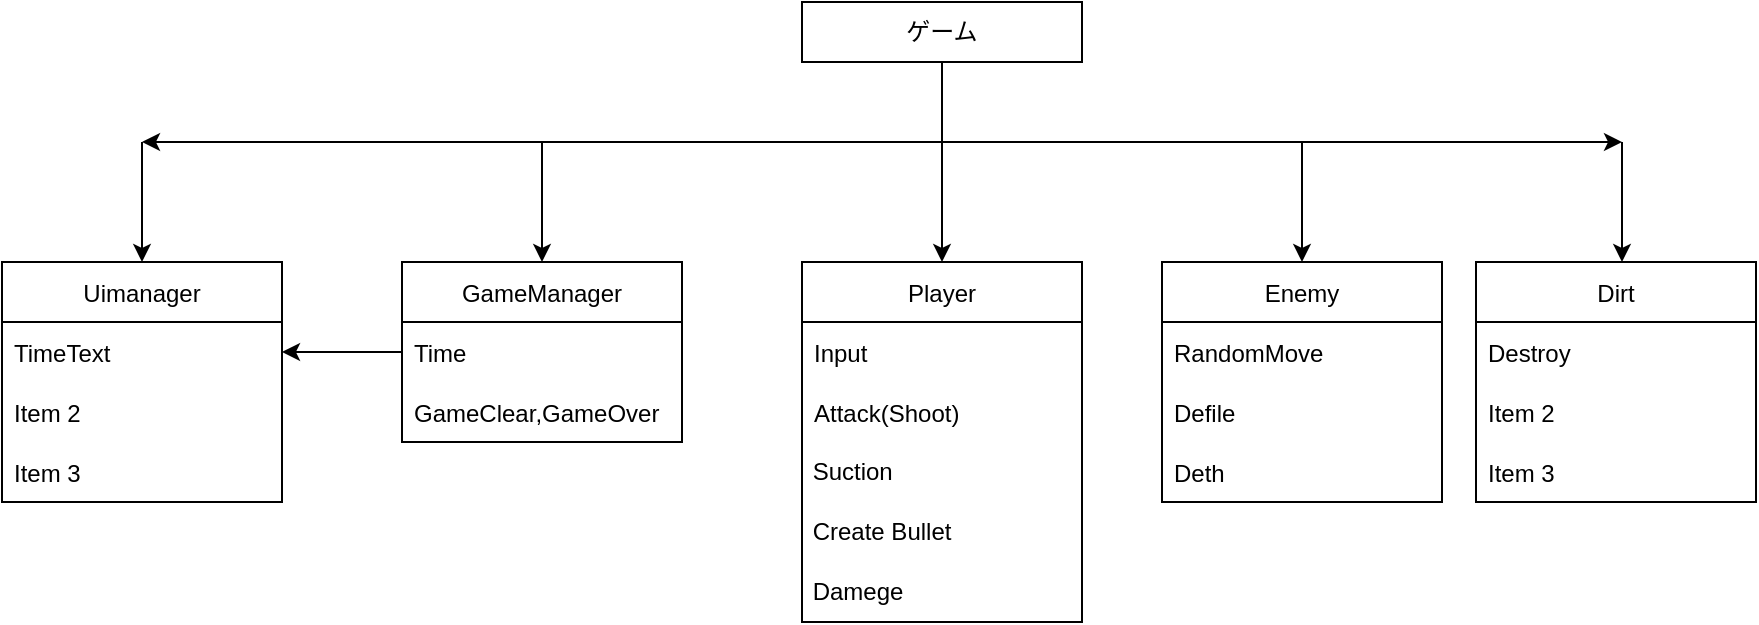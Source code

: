 <mxfile version="20.4.2" type="github">
  <diagram id="NR3wgMhd206EUE7A2UD1" name="ページ1">
    <mxGraphModel dx="1865" dy="585" grid="1" gridSize="10" guides="1" tooltips="1" connect="1" arrows="1" fold="1" page="1" pageScale="1" pageWidth="827" pageHeight="1169" math="0" shadow="0">
      <root>
        <mxCell id="0" />
        <mxCell id="1" parent="0" />
        <mxCell id="1MdIV_brqc3pQkd3Qnc_-2" value="GameManager" style="swimlane;fontStyle=0;childLayout=stackLayout;horizontal=1;startSize=30;horizontalStack=0;resizeParent=1;resizeParentMax=0;resizeLast=0;collapsible=1;marginBottom=0;" parent="1" vertex="1">
          <mxGeometry x="150" y="160" width="140" height="90" as="geometry" />
        </mxCell>
        <mxCell id="1MdIV_brqc3pQkd3Qnc_-3" value="Time" style="text;strokeColor=none;fillColor=none;align=left;verticalAlign=middle;spacingLeft=4;spacingRight=4;overflow=hidden;points=[[0,0.5],[1,0.5]];portConstraint=eastwest;rotatable=0;" parent="1MdIV_brqc3pQkd3Qnc_-2" vertex="1">
          <mxGeometry y="30" width="140" height="30" as="geometry" />
        </mxCell>
        <mxCell id="1MdIV_brqc3pQkd3Qnc_-5" value="GameClear,GameOver" style="text;strokeColor=none;fillColor=none;align=left;verticalAlign=middle;spacingLeft=4;spacingRight=4;overflow=hidden;points=[[0,0.5],[1,0.5]];portConstraint=eastwest;rotatable=0;" parent="1MdIV_brqc3pQkd3Qnc_-2" vertex="1">
          <mxGeometry y="60" width="140" height="30" as="geometry" />
        </mxCell>
        <mxCell id="1MdIV_brqc3pQkd3Qnc_-6" value="ゲーム" style="rounded=0;whiteSpace=wrap;html=1;" parent="1" vertex="1">
          <mxGeometry x="350" y="30" width="140" height="30" as="geometry" />
        </mxCell>
        <mxCell id="1MdIV_brqc3pQkd3Qnc_-11" value="Player" style="swimlane;fontStyle=0;childLayout=stackLayout;horizontal=1;startSize=30;horizontalStack=0;resizeParent=1;resizeParentMax=0;resizeLast=0;collapsible=1;marginBottom=0;" parent="1" vertex="1">
          <mxGeometry x="350" y="160" width="140" height="180" as="geometry" />
        </mxCell>
        <mxCell id="1MdIV_brqc3pQkd3Qnc_-12" value="Input" style="text;strokeColor=none;fillColor=none;align=left;verticalAlign=middle;spacingLeft=4;spacingRight=4;overflow=hidden;points=[[0,0.5],[1,0.5]];portConstraint=eastwest;rotatable=0;" parent="1MdIV_brqc3pQkd3Qnc_-11" vertex="1">
          <mxGeometry y="30" width="140" height="30" as="geometry" />
        </mxCell>
        <mxCell id="1MdIV_brqc3pQkd3Qnc_-13" value="Attack(Shoot)" style="text;strokeColor=none;fillColor=none;align=left;verticalAlign=middle;spacingLeft=4;spacingRight=4;overflow=hidden;points=[[0,0.5],[1,0.5]];portConstraint=eastwest;rotatable=0;" parent="1MdIV_brqc3pQkd3Qnc_-11" vertex="1">
          <mxGeometry y="60" width="140" height="30" as="geometry" />
        </mxCell>
        <mxCell id="1MdIV_brqc3pQkd3Qnc_-31" value="&amp;nbsp;Suction" style="text;html=1;strokeColor=none;fillColor=none;align=left;verticalAlign=middle;whiteSpace=wrap;rounded=0;" parent="1MdIV_brqc3pQkd3Qnc_-11" vertex="1">
          <mxGeometry y="90" width="140" height="30" as="geometry" />
        </mxCell>
        <mxCell id="1MdIV_brqc3pQkd3Qnc_-33" value="&amp;nbsp;Create Bullet" style="text;html=1;strokeColor=none;fillColor=none;align=left;verticalAlign=middle;whiteSpace=wrap;rounded=0;" parent="1MdIV_brqc3pQkd3Qnc_-11" vertex="1">
          <mxGeometry y="120" width="140" height="30" as="geometry" />
        </mxCell>
        <mxCell id="1MdIV_brqc3pQkd3Qnc_-30" value="&amp;nbsp;Damege" style="text;html=1;align=left;verticalAlign=middle;resizable=0;points=[];autosize=1;strokeColor=none;fillColor=none;" parent="1MdIV_brqc3pQkd3Qnc_-11" vertex="1">
          <mxGeometry y="150" width="140" height="30" as="geometry" />
        </mxCell>
        <mxCell id="1MdIV_brqc3pQkd3Qnc_-15" value="" style="endArrow=classic;html=1;rounded=0;exitX=0.5;exitY=1;exitDx=0;exitDy=0;entryX=0.5;entryY=0;entryDx=0;entryDy=0;" parent="1" source="1MdIV_brqc3pQkd3Qnc_-6" target="1MdIV_brqc3pQkd3Qnc_-11" edge="1">
          <mxGeometry width="50" height="50" relative="1" as="geometry">
            <mxPoint x="390" y="330" as="sourcePoint" />
            <mxPoint x="440" y="280" as="targetPoint" />
          </mxGeometry>
        </mxCell>
        <mxCell id="1MdIV_brqc3pQkd3Qnc_-16" value="" style="endArrow=classic;html=1;rounded=0;" parent="1" edge="1">
          <mxGeometry width="50" height="50" relative="1" as="geometry">
            <mxPoint x="420" y="100" as="sourcePoint" />
            <mxPoint x="20" y="100" as="targetPoint" />
          </mxGeometry>
        </mxCell>
        <mxCell id="1MdIV_brqc3pQkd3Qnc_-17" value="Uimanager" style="swimlane;fontStyle=0;childLayout=stackLayout;horizontal=1;startSize=30;horizontalStack=0;resizeParent=1;resizeParentMax=0;resizeLast=0;collapsible=1;marginBottom=0;" parent="1" vertex="1">
          <mxGeometry x="-50" y="160" width="140" height="120" as="geometry" />
        </mxCell>
        <mxCell id="1MdIV_brqc3pQkd3Qnc_-18" value="TimeText" style="text;strokeColor=none;fillColor=none;align=left;verticalAlign=middle;spacingLeft=4;spacingRight=4;overflow=hidden;points=[[0,0.5],[1,0.5]];portConstraint=eastwest;rotatable=0;" parent="1MdIV_brqc3pQkd3Qnc_-17" vertex="1">
          <mxGeometry y="30" width="140" height="30" as="geometry" />
        </mxCell>
        <mxCell id="1MdIV_brqc3pQkd3Qnc_-19" value="Item 2" style="text;strokeColor=none;fillColor=none;align=left;verticalAlign=middle;spacingLeft=4;spacingRight=4;overflow=hidden;points=[[0,0.5],[1,0.5]];portConstraint=eastwest;rotatable=0;" parent="1MdIV_brqc3pQkd3Qnc_-17" vertex="1">
          <mxGeometry y="60" width="140" height="30" as="geometry" />
        </mxCell>
        <mxCell id="1MdIV_brqc3pQkd3Qnc_-20" value="Item 3" style="text;strokeColor=none;fillColor=none;align=left;verticalAlign=middle;spacingLeft=4;spacingRight=4;overflow=hidden;points=[[0,0.5],[1,0.5]];portConstraint=eastwest;rotatable=0;" parent="1MdIV_brqc3pQkd3Qnc_-17" vertex="1">
          <mxGeometry y="90" width="140" height="30" as="geometry" />
        </mxCell>
        <mxCell id="1MdIV_brqc3pQkd3Qnc_-21" value="" style="endArrow=classic;html=1;rounded=0;" parent="1" target="1MdIV_brqc3pQkd3Qnc_-17" edge="1">
          <mxGeometry width="50" height="50" relative="1" as="geometry">
            <mxPoint x="20" y="100" as="sourcePoint" />
            <mxPoint x="440" y="280" as="targetPoint" />
          </mxGeometry>
        </mxCell>
        <mxCell id="1MdIV_brqc3pQkd3Qnc_-22" value="" style="endArrow=classic;html=1;rounded=0;" parent="1" target="1MdIV_brqc3pQkd3Qnc_-2" edge="1">
          <mxGeometry width="50" height="50" relative="1" as="geometry">
            <mxPoint x="220" y="100" as="sourcePoint" />
            <mxPoint x="440" y="280" as="targetPoint" />
          </mxGeometry>
        </mxCell>
        <mxCell id="1MdIV_brqc3pQkd3Qnc_-23" value="" style="endArrow=classic;html=1;rounded=0;exitX=0;exitY=0.5;exitDx=0;exitDy=0;" parent="1" source="1MdIV_brqc3pQkd3Qnc_-3" target="1MdIV_brqc3pQkd3Qnc_-18" edge="1">
          <mxGeometry width="50" height="50" relative="1" as="geometry">
            <mxPoint x="380" y="330" as="sourcePoint" />
            <mxPoint x="440" y="280" as="targetPoint" />
          </mxGeometry>
        </mxCell>
        <mxCell id="1MdIV_brqc3pQkd3Qnc_-24" value="Enemy" style="swimlane;fontStyle=0;childLayout=stackLayout;horizontal=1;startSize=30;horizontalStack=0;resizeParent=1;resizeParentMax=0;resizeLast=0;collapsible=1;marginBottom=0;" parent="1" vertex="1">
          <mxGeometry x="530" y="160" width="140" height="120" as="geometry" />
        </mxCell>
        <mxCell id="1MdIV_brqc3pQkd3Qnc_-25" value="RandomMove" style="text;strokeColor=none;fillColor=none;align=left;verticalAlign=middle;spacingLeft=4;spacingRight=4;overflow=hidden;points=[[0,0.5],[1,0.5]];portConstraint=eastwest;rotatable=0;" parent="1MdIV_brqc3pQkd3Qnc_-24" vertex="1">
          <mxGeometry y="30" width="140" height="30" as="geometry" />
        </mxCell>
        <mxCell id="1MdIV_brqc3pQkd3Qnc_-26" value="Defile" style="text;strokeColor=none;fillColor=none;align=left;verticalAlign=middle;spacingLeft=4;spacingRight=4;overflow=hidden;points=[[0,0.5],[1,0.5]];portConstraint=eastwest;rotatable=0;" parent="1MdIV_brqc3pQkd3Qnc_-24" vertex="1">
          <mxGeometry y="60" width="140" height="30" as="geometry" />
        </mxCell>
        <mxCell id="1MdIV_brqc3pQkd3Qnc_-27" value="Deth" style="text;strokeColor=none;fillColor=none;align=left;verticalAlign=middle;spacingLeft=4;spacingRight=4;overflow=hidden;points=[[0,0.5],[1,0.5]];portConstraint=eastwest;rotatable=0;" parent="1MdIV_brqc3pQkd3Qnc_-24" vertex="1">
          <mxGeometry y="90" width="140" height="30" as="geometry" />
        </mxCell>
        <mxCell id="1MdIV_brqc3pQkd3Qnc_-28" value="" style="endArrow=classic;html=1;rounded=0;" parent="1" edge="1">
          <mxGeometry width="50" height="50" relative="1" as="geometry">
            <mxPoint x="420" y="100" as="sourcePoint" />
            <mxPoint x="760" y="100" as="targetPoint" />
          </mxGeometry>
        </mxCell>
        <mxCell id="1MdIV_brqc3pQkd3Qnc_-29" value="" style="endArrow=classic;html=1;rounded=0;" parent="1" target="1MdIV_brqc3pQkd3Qnc_-24" edge="1">
          <mxGeometry width="50" height="50" relative="1" as="geometry">
            <mxPoint x="600" y="100" as="sourcePoint" />
            <mxPoint x="440" y="280" as="targetPoint" />
          </mxGeometry>
        </mxCell>
        <mxCell id="1MdIV_brqc3pQkd3Qnc_-34" value="Dirt" style="swimlane;fontStyle=0;childLayout=stackLayout;horizontal=1;startSize=30;horizontalStack=0;resizeParent=1;resizeParentMax=0;resizeLast=0;collapsible=1;marginBottom=0;" parent="1" vertex="1">
          <mxGeometry x="687" y="160" width="140" height="120" as="geometry" />
        </mxCell>
        <mxCell id="1MdIV_brqc3pQkd3Qnc_-35" value="Destroy" style="text;strokeColor=none;fillColor=none;align=left;verticalAlign=middle;spacingLeft=4;spacingRight=4;overflow=hidden;points=[[0,0.5],[1,0.5]];portConstraint=eastwest;rotatable=0;" parent="1MdIV_brqc3pQkd3Qnc_-34" vertex="1">
          <mxGeometry y="30" width="140" height="30" as="geometry" />
        </mxCell>
        <mxCell id="1MdIV_brqc3pQkd3Qnc_-36" value="Item 2" style="text;strokeColor=none;fillColor=none;align=left;verticalAlign=middle;spacingLeft=4;spacingRight=4;overflow=hidden;points=[[0,0.5],[1,0.5]];portConstraint=eastwest;rotatable=0;" parent="1MdIV_brqc3pQkd3Qnc_-34" vertex="1">
          <mxGeometry y="60" width="140" height="30" as="geometry" />
        </mxCell>
        <mxCell id="1MdIV_brqc3pQkd3Qnc_-37" value="Item 3" style="text;strokeColor=none;fillColor=none;align=left;verticalAlign=middle;spacingLeft=4;spacingRight=4;overflow=hidden;points=[[0,0.5],[1,0.5]];portConstraint=eastwest;rotatable=0;" parent="1MdIV_brqc3pQkd3Qnc_-34" vertex="1">
          <mxGeometry y="90" width="140" height="30" as="geometry" />
        </mxCell>
        <mxCell id="1MdIV_brqc3pQkd3Qnc_-38" value="" style="endArrow=classic;html=1;rounded=0;" parent="1" edge="1">
          <mxGeometry width="50" height="50" relative="1" as="geometry">
            <mxPoint x="760" y="100" as="sourcePoint" />
            <mxPoint x="760" y="160" as="targetPoint" />
          </mxGeometry>
        </mxCell>
      </root>
    </mxGraphModel>
  </diagram>
</mxfile>
